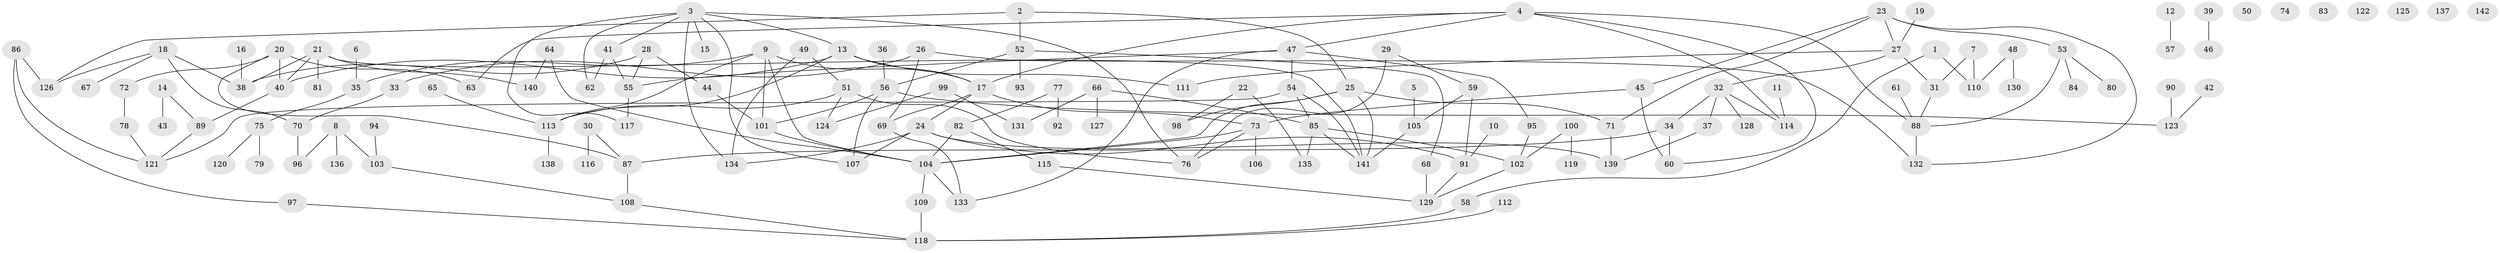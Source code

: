 // Generated by graph-tools (version 1.1) at 2025/00/03/09/25 03:00:47]
// undirected, 142 vertices, 183 edges
graph export_dot {
graph [start="1"]
  node [color=gray90,style=filled];
  1;
  2;
  3;
  4;
  5;
  6;
  7;
  8;
  9;
  10;
  11;
  12;
  13;
  14;
  15;
  16;
  17;
  18;
  19;
  20;
  21;
  22;
  23;
  24;
  25;
  26;
  27;
  28;
  29;
  30;
  31;
  32;
  33;
  34;
  35;
  36;
  37;
  38;
  39;
  40;
  41;
  42;
  43;
  44;
  45;
  46;
  47;
  48;
  49;
  50;
  51;
  52;
  53;
  54;
  55;
  56;
  57;
  58;
  59;
  60;
  61;
  62;
  63;
  64;
  65;
  66;
  67;
  68;
  69;
  70;
  71;
  72;
  73;
  74;
  75;
  76;
  77;
  78;
  79;
  80;
  81;
  82;
  83;
  84;
  85;
  86;
  87;
  88;
  89;
  90;
  91;
  92;
  93;
  94;
  95;
  96;
  97;
  98;
  99;
  100;
  101;
  102;
  103;
  104;
  105;
  106;
  107;
  108;
  109;
  110;
  111;
  112;
  113;
  114;
  115;
  116;
  117;
  118;
  119;
  120;
  121;
  122;
  123;
  124;
  125;
  126;
  127;
  128;
  129;
  130;
  131;
  132;
  133;
  134;
  135;
  136;
  137;
  138;
  139;
  140;
  141;
  142;
  1 -- 58;
  1 -- 110;
  2 -- 25;
  2 -- 52;
  2 -- 126;
  3 -- 13;
  3 -- 15;
  3 -- 41;
  3 -- 62;
  3 -- 76;
  3 -- 107;
  3 -- 117;
  3 -- 134;
  4 -- 17;
  4 -- 47;
  4 -- 60;
  4 -- 63;
  4 -- 88;
  4 -- 114;
  5 -- 105;
  6 -- 35;
  7 -- 31;
  7 -- 110;
  8 -- 96;
  8 -- 103;
  8 -- 136;
  9 -- 17;
  9 -- 35;
  9 -- 101;
  9 -- 104;
  9 -- 113;
  10 -- 91;
  11 -- 114;
  12 -- 57;
  13 -- 17;
  13 -- 40;
  13 -- 111;
  13 -- 113;
  14 -- 43;
  14 -- 89;
  16 -- 38;
  17 -- 24;
  17 -- 69;
  17 -- 73;
  18 -- 38;
  18 -- 67;
  18 -- 70;
  18 -- 126;
  19 -- 27;
  20 -- 40;
  20 -- 63;
  20 -- 72;
  20 -- 87;
  21 -- 38;
  21 -- 40;
  21 -- 81;
  21 -- 140;
  21 -- 141;
  22 -- 98;
  22 -- 135;
  23 -- 27;
  23 -- 45;
  23 -- 53;
  23 -- 71;
  23 -- 132;
  24 -- 91;
  24 -- 107;
  24 -- 134;
  24 -- 139;
  25 -- 71;
  25 -- 98;
  25 -- 104;
  25 -- 141;
  26 -- 33;
  26 -- 69;
  26 -- 132;
  27 -- 31;
  27 -- 32;
  27 -- 111;
  28 -- 38;
  28 -- 44;
  28 -- 55;
  29 -- 59;
  29 -- 76;
  30 -- 87;
  30 -- 116;
  31 -- 88;
  32 -- 34;
  32 -- 37;
  32 -- 114;
  32 -- 128;
  33 -- 70;
  34 -- 60;
  34 -- 87;
  35 -- 75;
  36 -- 56;
  37 -- 139;
  39 -- 46;
  40 -- 89;
  41 -- 55;
  41 -- 62;
  42 -- 123;
  44 -- 101;
  45 -- 60;
  45 -- 73;
  47 -- 54;
  47 -- 55;
  47 -- 95;
  47 -- 133;
  48 -- 110;
  48 -- 130;
  49 -- 51;
  49 -- 134;
  51 -- 76;
  51 -- 113;
  51 -- 124;
  52 -- 56;
  52 -- 68;
  52 -- 93;
  53 -- 80;
  53 -- 84;
  53 -- 88;
  54 -- 85;
  54 -- 121;
  54 -- 141;
  55 -- 117;
  56 -- 101;
  56 -- 107;
  56 -- 123;
  58 -- 118;
  59 -- 91;
  59 -- 105;
  61 -- 88;
  64 -- 104;
  64 -- 140;
  65 -- 113;
  66 -- 85;
  66 -- 127;
  66 -- 131;
  68 -- 129;
  69 -- 133;
  70 -- 96;
  71 -- 139;
  72 -- 78;
  73 -- 76;
  73 -- 104;
  73 -- 106;
  75 -- 79;
  75 -- 120;
  77 -- 82;
  77 -- 92;
  78 -- 121;
  82 -- 104;
  82 -- 115;
  85 -- 102;
  85 -- 135;
  85 -- 141;
  86 -- 97;
  86 -- 121;
  86 -- 126;
  87 -- 108;
  88 -- 132;
  89 -- 121;
  90 -- 123;
  91 -- 129;
  94 -- 103;
  95 -- 102;
  97 -- 118;
  99 -- 124;
  99 -- 131;
  100 -- 102;
  100 -- 119;
  101 -- 104;
  102 -- 129;
  103 -- 108;
  104 -- 109;
  104 -- 133;
  105 -- 141;
  108 -- 118;
  109 -- 118;
  112 -- 118;
  113 -- 138;
  115 -- 129;
}
